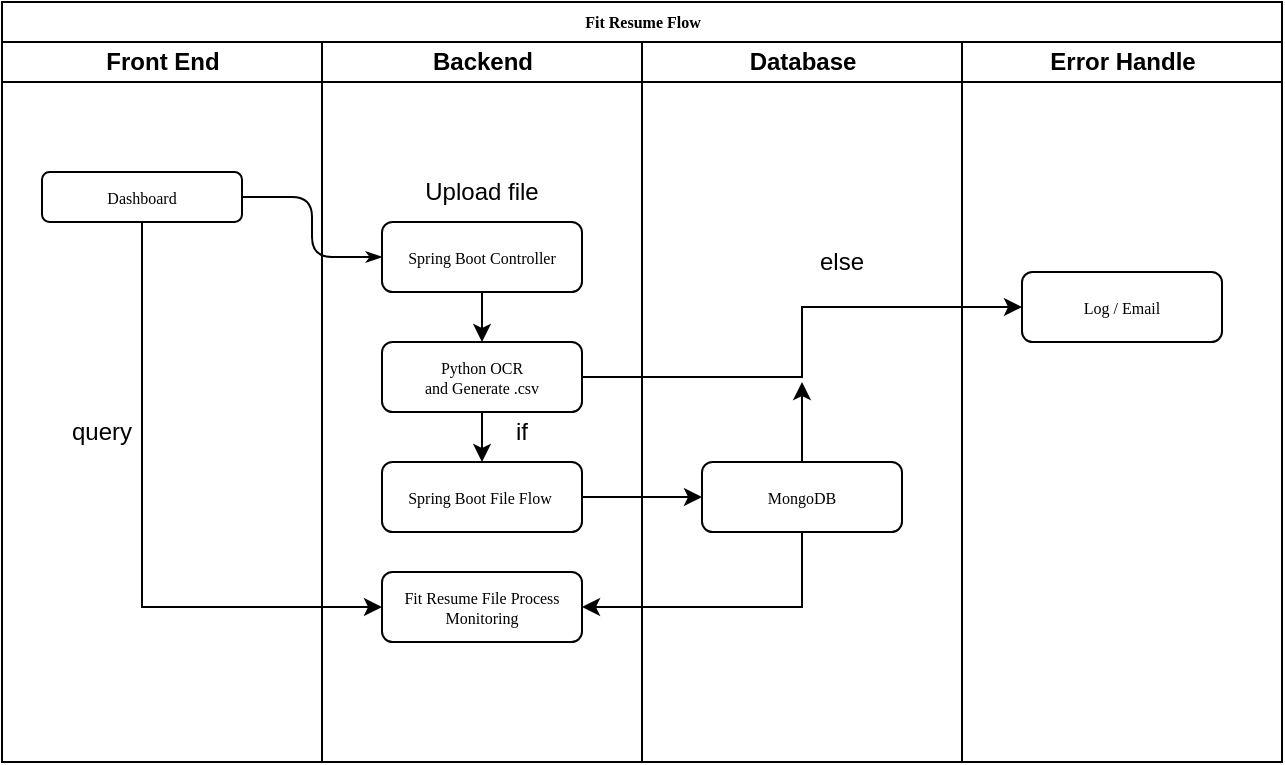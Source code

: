 <mxfile version="22.0.4" type="device">
  <diagram name="Page-1" id="74e2e168-ea6b-b213-b513-2b3c1d86103e">
    <mxGraphModel dx="4300" dy="1947" grid="1" gridSize="10" guides="1" tooltips="1" connect="1" arrows="1" fold="1" page="1" pageScale="1" pageWidth="1100" pageHeight="850" background="none" math="0" shadow="0">
      <root>
        <mxCell id="0" />
        <mxCell id="1" parent="0" />
        <mxCell id="77e6c97f196da883-1" value="Fit Resume Flow" style="swimlane;html=1;childLayout=stackLayout;startSize=20;rounded=0;shadow=0;labelBackgroundColor=none;strokeWidth=1;fontFamily=Verdana;fontSize=8;align=center;" parent="1" vertex="1">
          <mxGeometry x="220" y="140" width="640" height="380" as="geometry" />
        </mxCell>
        <mxCell id="77e6c97f196da883-2" value="Front End" style="swimlane;html=1;startSize=20;" parent="77e6c97f196da883-1" vertex="1">
          <mxGeometry y="20" width="160" height="360" as="geometry" />
        </mxCell>
        <mxCell id="77e6c97f196da883-8" value="Dashboard" style="rounded=1;whiteSpace=wrap;html=1;shadow=0;labelBackgroundColor=none;strokeWidth=1;fontFamily=Verdana;fontSize=8;align=center;" parent="77e6c97f196da883-2" vertex="1">
          <mxGeometry x="20" y="65" width="100" height="25" as="geometry" />
        </mxCell>
        <mxCell id="0bma8ihARKwmSM9d9TkY-27" value="query" style="text;html=1;strokeColor=none;fillColor=none;align=center;verticalAlign=middle;whiteSpace=wrap;rounded=0;" vertex="1" parent="77e6c97f196da883-2">
          <mxGeometry x="20" y="180" width="60" height="30" as="geometry" />
        </mxCell>
        <mxCell id="77e6c97f196da883-26" style="edgeStyle=orthogonalEdgeStyle;rounded=1;html=1;labelBackgroundColor=none;startArrow=none;startFill=0;startSize=5;endArrow=classicThin;endFill=1;endSize=5;jettySize=auto;orthogonalLoop=1;strokeWidth=1;fontFamily=Verdana;fontSize=8" parent="77e6c97f196da883-1" source="77e6c97f196da883-8" target="77e6c97f196da883-11" edge="1">
          <mxGeometry relative="1" as="geometry" />
        </mxCell>
        <mxCell id="77e6c97f196da883-3" value="Backend" style="swimlane;html=1;startSize=20;" parent="77e6c97f196da883-1" vertex="1">
          <mxGeometry x="160" y="20" width="160" height="360" as="geometry" />
        </mxCell>
        <mxCell id="0bma8ihARKwmSM9d9TkY-13" value="" style="edgeStyle=orthogonalEdgeStyle;rounded=0;orthogonalLoop=1;jettySize=auto;html=1;" edge="1" parent="77e6c97f196da883-3" source="77e6c97f196da883-11" target="0bma8ihARKwmSM9d9TkY-6">
          <mxGeometry relative="1" as="geometry">
            <Array as="points">
              <mxPoint x="90" y="150" />
              <mxPoint x="90" y="150" />
            </Array>
          </mxGeometry>
        </mxCell>
        <mxCell id="77e6c97f196da883-11" value="Spring Boot Controller" style="rounded=1;whiteSpace=wrap;html=1;shadow=0;labelBackgroundColor=none;strokeWidth=1;fontFamily=Verdana;fontSize=8;align=center;" parent="77e6c97f196da883-3" vertex="1">
          <mxGeometry x="30" y="90" width="100" height="35" as="geometry" />
        </mxCell>
        <mxCell id="0bma8ihARKwmSM9d9TkY-15" style="edgeStyle=orthogonalEdgeStyle;rounded=0;orthogonalLoop=1;jettySize=auto;html=1;exitX=0.5;exitY=1;exitDx=0;exitDy=0;entryX=0.5;entryY=0;entryDx=0;entryDy=0;" edge="1" parent="77e6c97f196da883-3" source="0bma8ihARKwmSM9d9TkY-6" target="0bma8ihARKwmSM9d9TkY-14">
          <mxGeometry relative="1" as="geometry" />
        </mxCell>
        <mxCell id="0bma8ihARKwmSM9d9TkY-6" value="Python OCR&lt;br&gt;and Generate .csv" style="rounded=1;whiteSpace=wrap;html=1;shadow=0;labelBackgroundColor=none;strokeWidth=1;fontFamily=Verdana;fontSize=8;align=center;" vertex="1" parent="77e6c97f196da883-3">
          <mxGeometry x="30" y="150" width="100" height="35" as="geometry" />
        </mxCell>
        <mxCell id="0bma8ihARKwmSM9d9TkY-14" value="Spring Boot File Flow&amp;nbsp;" style="rounded=1;whiteSpace=wrap;html=1;shadow=0;labelBackgroundColor=none;strokeWidth=1;fontFamily=Verdana;fontSize=8;align=center;" vertex="1" parent="77e6c97f196da883-3">
          <mxGeometry x="30" y="210" width="100" height="35" as="geometry" />
        </mxCell>
        <mxCell id="0bma8ihARKwmSM9d9TkY-25" value="if" style="text;html=1;strokeColor=none;fillColor=none;align=center;verticalAlign=middle;whiteSpace=wrap;rounded=0;" vertex="1" parent="77e6c97f196da883-3">
          <mxGeometry x="70" y="180" width="60" height="30" as="geometry" />
        </mxCell>
        <mxCell id="0bma8ihARKwmSM9d9TkY-29" value="Upload file" style="text;html=1;strokeColor=none;fillColor=none;align=center;verticalAlign=middle;whiteSpace=wrap;rounded=0;" vertex="1" parent="77e6c97f196da883-3">
          <mxGeometry x="50" y="60" width="60" height="30" as="geometry" />
        </mxCell>
        <mxCell id="0bma8ihARKwmSM9d9TkY-30" value="Fit Resume File Process Monitoring" style="rounded=1;whiteSpace=wrap;html=1;shadow=0;labelBackgroundColor=none;strokeWidth=1;fontFamily=Verdana;fontSize=8;align=center;" vertex="1" parent="77e6c97f196da883-3">
          <mxGeometry x="30" y="265" width="100" height="35" as="geometry" />
        </mxCell>
        <mxCell id="77e6c97f196da883-4" value="Database" style="swimlane;html=1;startSize=20;" parent="77e6c97f196da883-1" vertex="1">
          <mxGeometry x="320" y="20" width="160" height="360" as="geometry" />
        </mxCell>
        <mxCell id="0bma8ihARKwmSM9d9TkY-26" style="edgeStyle=orthogonalEdgeStyle;rounded=0;orthogonalLoop=1;jettySize=auto;html=1;" edge="1" parent="77e6c97f196da883-4" source="0bma8ihARKwmSM9d9TkY-5">
          <mxGeometry relative="1" as="geometry">
            <mxPoint x="80" y="170" as="targetPoint" />
          </mxGeometry>
        </mxCell>
        <mxCell id="0bma8ihARKwmSM9d9TkY-5" value="MongoDB" style="rounded=1;whiteSpace=wrap;html=1;shadow=0;labelBackgroundColor=none;strokeWidth=1;fontFamily=Verdana;fontSize=8;align=center;" vertex="1" parent="77e6c97f196da883-4">
          <mxGeometry x="30" y="210" width="100" height="35" as="geometry" />
        </mxCell>
        <mxCell id="0bma8ihARKwmSM9d9TkY-24" value="else" style="text;html=1;strokeColor=none;fillColor=none;align=center;verticalAlign=middle;whiteSpace=wrap;rounded=0;" vertex="1" parent="77e6c97f196da883-4">
          <mxGeometry x="70" y="95" width="60" height="30" as="geometry" />
        </mxCell>
        <mxCell id="0bma8ihARKwmSM9d9TkY-16" style="edgeStyle=orthogonalEdgeStyle;rounded=0;orthogonalLoop=1;jettySize=auto;html=1;entryX=0;entryY=0.5;entryDx=0;entryDy=0;" edge="1" parent="77e6c97f196da883-1" source="0bma8ihARKwmSM9d9TkY-14" target="0bma8ihARKwmSM9d9TkY-5">
          <mxGeometry relative="1" as="geometry" />
        </mxCell>
        <mxCell id="0bma8ihARKwmSM9d9TkY-31" style="edgeStyle=orthogonalEdgeStyle;rounded=0;orthogonalLoop=1;jettySize=auto;html=1;entryX=1;entryY=0.5;entryDx=0;entryDy=0;" edge="1" parent="77e6c97f196da883-1" source="0bma8ihARKwmSM9d9TkY-5" target="0bma8ihARKwmSM9d9TkY-30">
          <mxGeometry relative="1" as="geometry">
            <Array as="points">
              <mxPoint x="400" y="303" />
            </Array>
          </mxGeometry>
        </mxCell>
        <mxCell id="0bma8ihARKwmSM9d9TkY-39" style="edgeStyle=orthogonalEdgeStyle;rounded=0;orthogonalLoop=1;jettySize=auto;html=1;entryX=0;entryY=0.5;entryDx=0;entryDy=0;" edge="1" parent="77e6c97f196da883-1" source="77e6c97f196da883-8" target="0bma8ihARKwmSM9d9TkY-30">
          <mxGeometry relative="1" as="geometry">
            <Array as="points">
              <mxPoint x="70" y="303" />
            </Array>
          </mxGeometry>
        </mxCell>
        <mxCell id="0bma8ihARKwmSM9d9TkY-20" value="Error Handle" style="swimlane;html=1;startSize=20;" vertex="1" parent="1">
          <mxGeometry x="700" y="160" width="160" height="360" as="geometry" />
        </mxCell>
        <mxCell id="0bma8ihARKwmSM9d9TkY-21" value="Log / Email" style="rounded=1;whiteSpace=wrap;html=1;shadow=0;labelBackgroundColor=none;strokeWidth=1;fontFamily=Verdana;fontSize=8;align=center;" vertex="1" parent="0bma8ihARKwmSM9d9TkY-20">
          <mxGeometry x="30" y="115" width="100" height="35" as="geometry" />
        </mxCell>
        <mxCell id="0bma8ihARKwmSM9d9TkY-22" style="edgeStyle=orthogonalEdgeStyle;rounded=0;orthogonalLoop=1;jettySize=auto;html=1;entryX=0;entryY=0.5;entryDx=0;entryDy=0;" edge="1" parent="1" source="0bma8ihARKwmSM9d9TkY-6" target="0bma8ihARKwmSM9d9TkY-21">
          <mxGeometry relative="1" as="geometry" />
        </mxCell>
      </root>
    </mxGraphModel>
  </diagram>
</mxfile>

